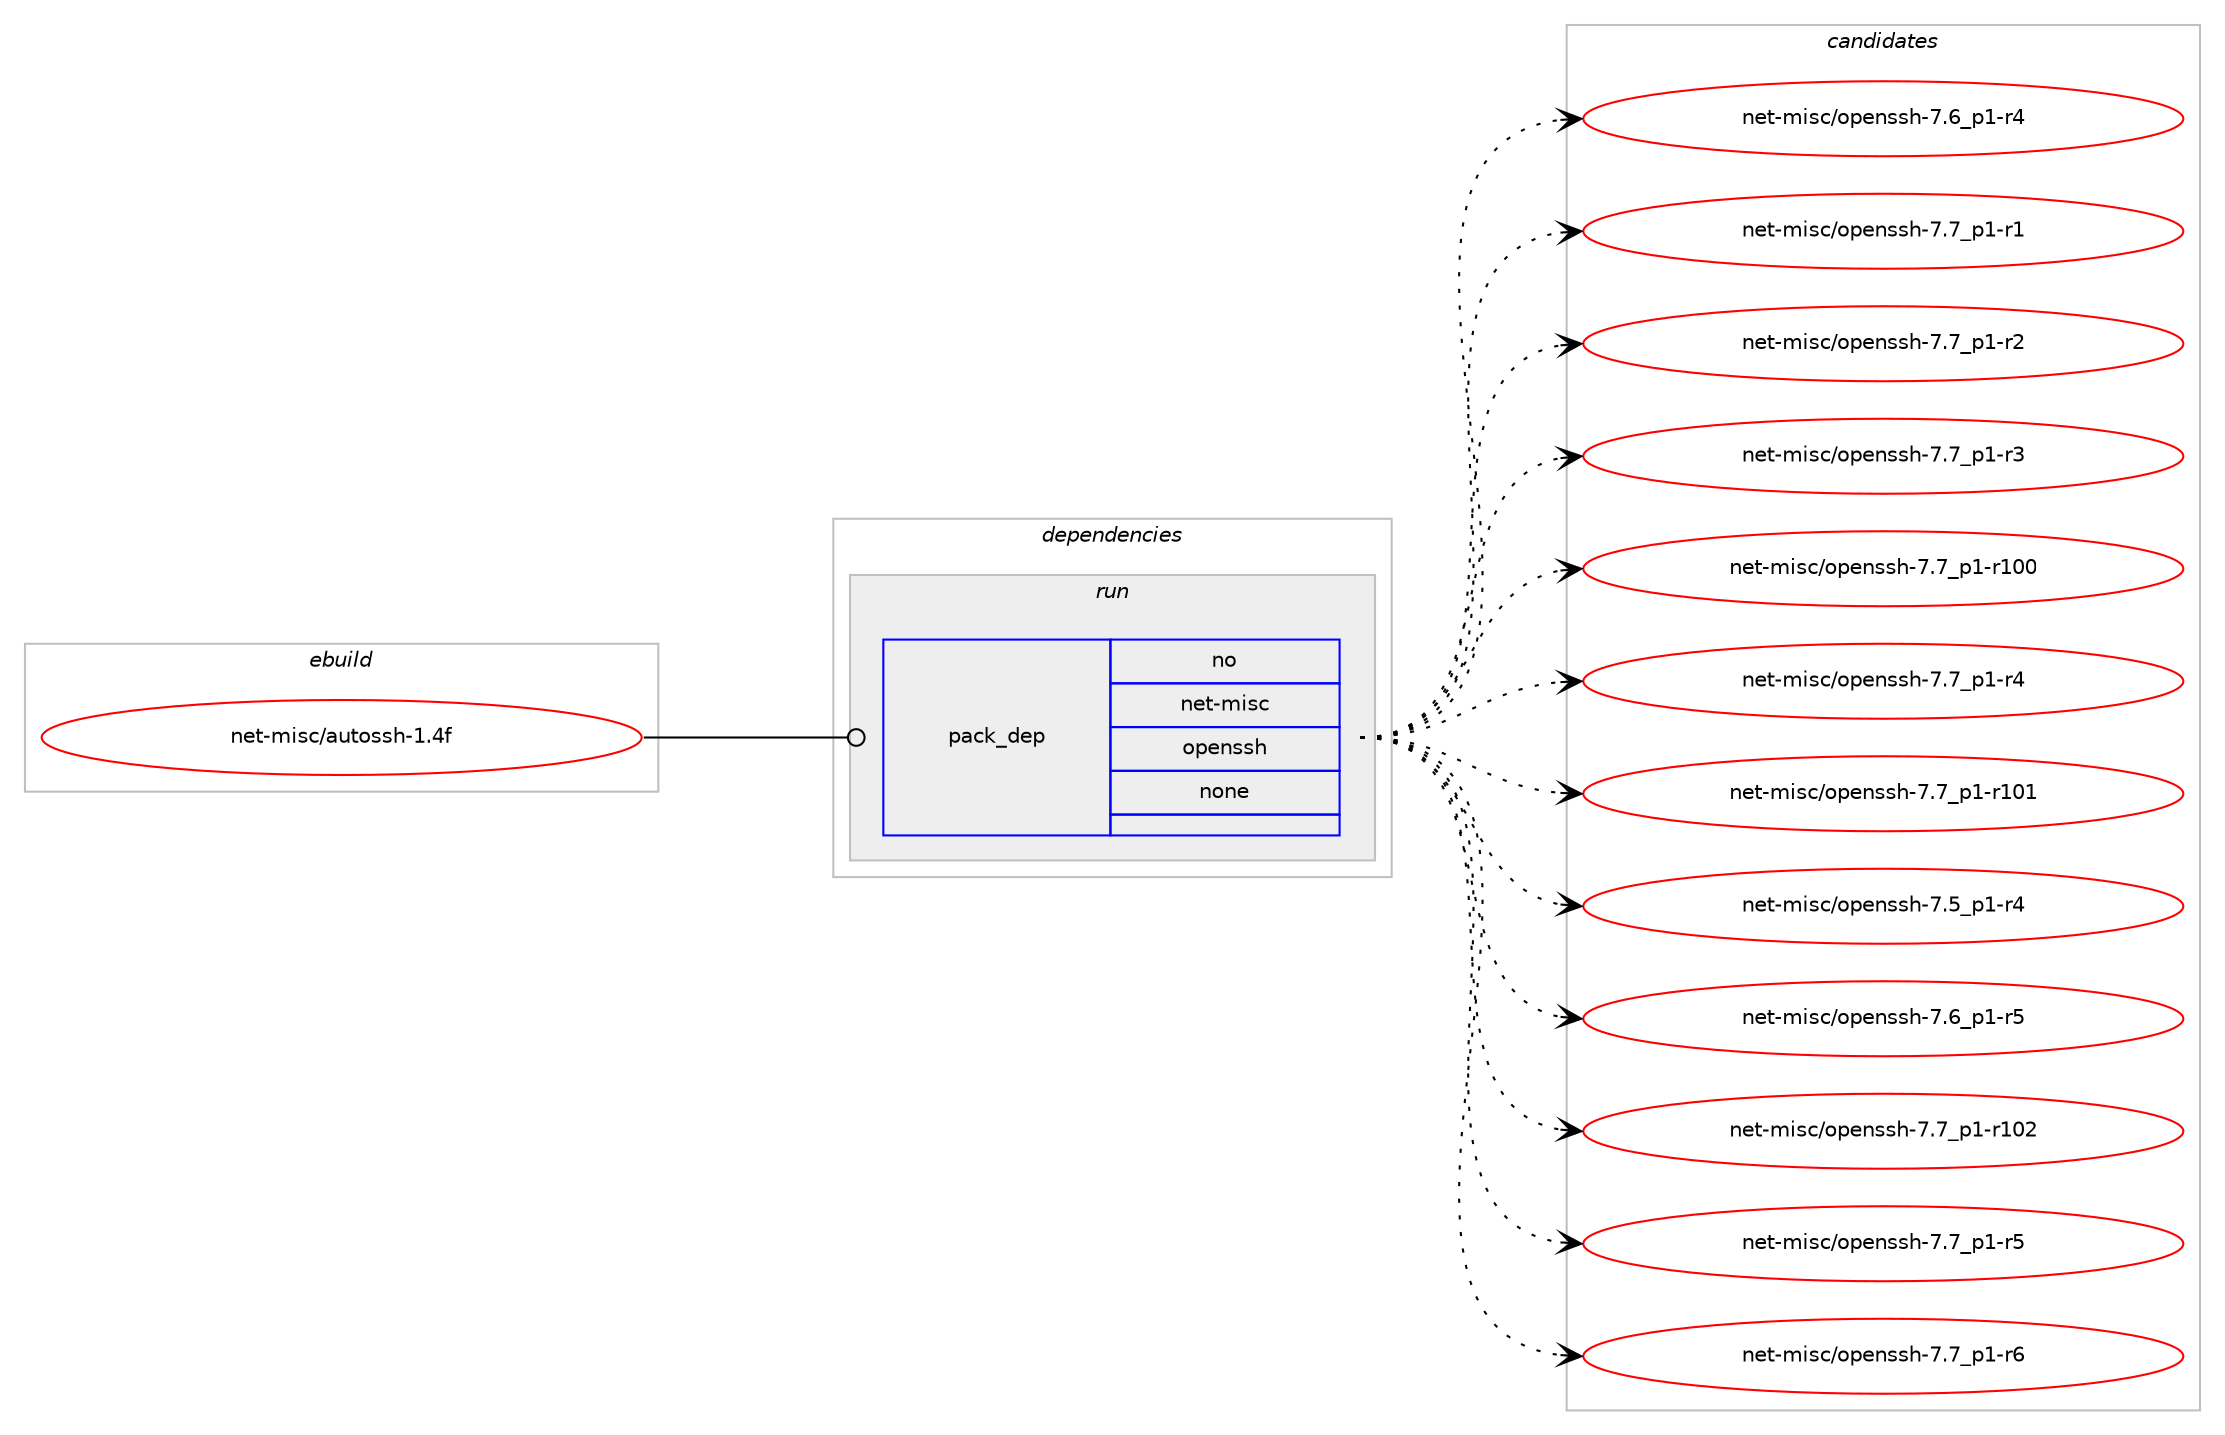 digraph prolog {

# *************
# Graph options
# *************

newrank=true;
concentrate=true;
compound=true;
graph [rankdir=LR,fontname=Helvetica,fontsize=10,ranksep=1.5];#, ranksep=2.5, nodesep=0.2];
edge  [arrowhead=vee];
node  [fontname=Helvetica,fontsize=10];

# **********
# The ebuild
# **********

subgraph cluster_leftcol {
color=gray;
rank=same;
label=<<i>ebuild</i>>;
id [label="net-misc/autossh-1.4f", color=red, width=4, href="../net-misc/autossh-1.4f.svg"];
}

# ****************
# The dependencies
# ****************

subgraph cluster_midcol {
color=gray;
label=<<i>dependencies</i>>;
subgraph cluster_compile {
fillcolor="#eeeeee";
style=filled;
label=<<i>compile</i>>;
}
subgraph cluster_compileandrun {
fillcolor="#eeeeee";
style=filled;
label=<<i>compile and run</i>>;
}
subgraph cluster_run {
fillcolor="#eeeeee";
style=filled;
label=<<i>run</i>>;
subgraph pack863 {
dependency1240 [label=<<TABLE BORDER="0" CELLBORDER="1" CELLSPACING="0" CELLPADDING="4" WIDTH="220"><TR><TD ROWSPAN="6" CELLPADDING="30">pack_dep</TD></TR><TR><TD WIDTH="110">no</TD></TR><TR><TD>net-misc</TD></TR><TR><TD>openssh</TD></TR><TR><TD>none</TD></TR><TR><TD></TD></TR></TABLE>>, shape=none, color=blue];
}
id:e -> dependency1240:w [weight=20,style="solid",arrowhead="odot"];
}
}

# **************
# The candidates
# **************

subgraph cluster_choices {
rank=same;
color=gray;
label=<<i>candidates</i>>;

subgraph choice863 {
color=black;
nodesep=1;
choice1101011164510910511599471111121011101151151044555465495112494511452 [label="net-misc/openssh-7.6_p1-r4", color=red, width=4,href="../net-misc/openssh-7.6_p1-r4.svg"];
choice1101011164510910511599471111121011101151151044555465595112494511449 [label="net-misc/openssh-7.7_p1-r1", color=red, width=4,href="../net-misc/openssh-7.7_p1-r1.svg"];
choice1101011164510910511599471111121011101151151044555465595112494511450 [label="net-misc/openssh-7.7_p1-r2", color=red, width=4,href="../net-misc/openssh-7.7_p1-r2.svg"];
choice1101011164510910511599471111121011101151151044555465595112494511451 [label="net-misc/openssh-7.7_p1-r3", color=red, width=4,href="../net-misc/openssh-7.7_p1-r3.svg"];
choice11010111645109105115994711111210111011511510445554655951124945114494848 [label="net-misc/openssh-7.7_p1-r100", color=red, width=4,href="../net-misc/openssh-7.7_p1-r100.svg"];
choice1101011164510910511599471111121011101151151044555465595112494511452 [label="net-misc/openssh-7.7_p1-r4", color=red, width=4,href="../net-misc/openssh-7.7_p1-r4.svg"];
choice11010111645109105115994711111210111011511510445554655951124945114494849 [label="net-misc/openssh-7.7_p1-r101", color=red, width=4,href="../net-misc/openssh-7.7_p1-r101.svg"];
choice1101011164510910511599471111121011101151151044555465395112494511452 [label="net-misc/openssh-7.5_p1-r4", color=red, width=4,href="../net-misc/openssh-7.5_p1-r4.svg"];
choice1101011164510910511599471111121011101151151044555465495112494511453 [label="net-misc/openssh-7.6_p1-r5", color=red, width=4,href="../net-misc/openssh-7.6_p1-r5.svg"];
choice11010111645109105115994711111210111011511510445554655951124945114494850 [label="net-misc/openssh-7.7_p1-r102", color=red, width=4,href="../net-misc/openssh-7.7_p1-r102.svg"];
choice1101011164510910511599471111121011101151151044555465595112494511453 [label="net-misc/openssh-7.7_p1-r5", color=red, width=4,href="../net-misc/openssh-7.7_p1-r5.svg"];
choice1101011164510910511599471111121011101151151044555465595112494511454 [label="net-misc/openssh-7.7_p1-r6", color=red, width=4,href="../net-misc/openssh-7.7_p1-r6.svg"];
dependency1240:e -> choice1101011164510910511599471111121011101151151044555465495112494511452:w [style=dotted,weight="100"];
dependency1240:e -> choice1101011164510910511599471111121011101151151044555465595112494511449:w [style=dotted,weight="100"];
dependency1240:e -> choice1101011164510910511599471111121011101151151044555465595112494511450:w [style=dotted,weight="100"];
dependency1240:e -> choice1101011164510910511599471111121011101151151044555465595112494511451:w [style=dotted,weight="100"];
dependency1240:e -> choice11010111645109105115994711111210111011511510445554655951124945114494848:w [style=dotted,weight="100"];
dependency1240:e -> choice1101011164510910511599471111121011101151151044555465595112494511452:w [style=dotted,weight="100"];
dependency1240:e -> choice11010111645109105115994711111210111011511510445554655951124945114494849:w [style=dotted,weight="100"];
dependency1240:e -> choice1101011164510910511599471111121011101151151044555465395112494511452:w [style=dotted,weight="100"];
dependency1240:e -> choice1101011164510910511599471111121011101151151044555465495112494511453:w [style=dotted,weight="100"];
dependency1240:e -> choice11010111645109105115994711111210111011511510445554655951124945114494850:w [style=dotted,weight="100"];
dependency1240:e -> choice1101011164510910511599471111121011101151151044555465595112494511453:w [style=dotted,weight="100"];
dependency1240:e -> choice1101011164510910511599471111121011101151151044555465595112494511454:w [style=dotted,weight="100"];
}
}

}

